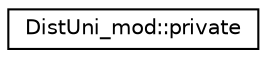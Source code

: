 digraph "Graphical Class Hierarchy"
{
 // LATEX_PDF_SIZE
  edge [fontname="Helvetica",fontsize="10",labelfontname="Helvetica",labelfontsize="10"];
  node [fontname="Helvetica",fontsize="10",shape=record];
  rankdir="LR";
  Node0 [label="DistUni_mod::private",height=0.2,width=0.4,color="black", fillcolor="white", style="filled",URL="$structDistUni__mod_1_1private.html",tooltip=" "];
}
